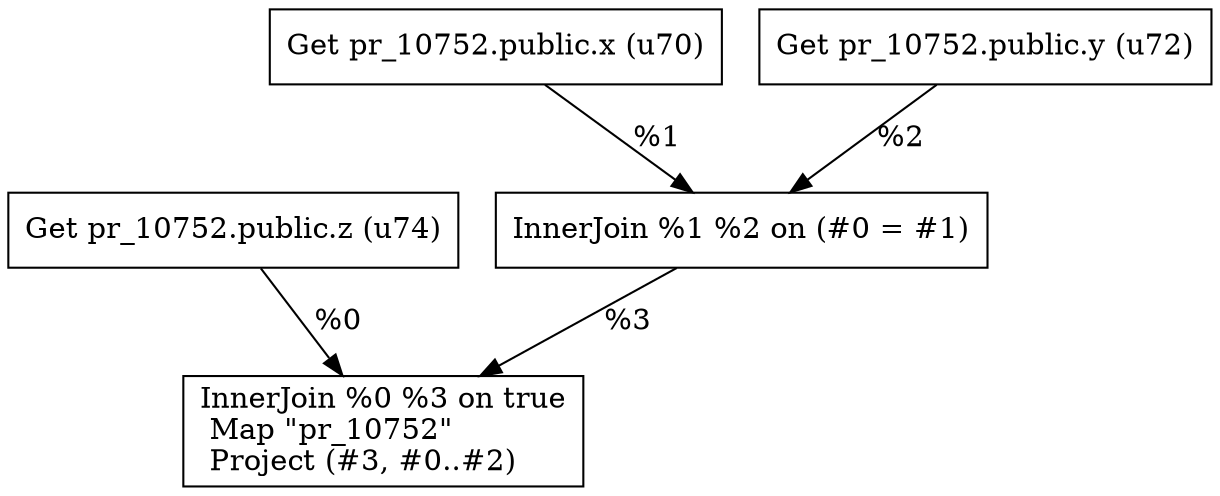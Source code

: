 digraph G {
    node0 [shape = record, label=" Get pr_10752.public.z (u74)\l"]
    node1 [shape = record, label=" Get pr_10752.public.x (u70)\l"]
    node2 [shape = record, label=" Get pr_10752.public.y (u72)\l"]
    node3 [shape = record, label=" InnerJoin %1 %2 on (#0 = #1)\l"]
    node4 [shape = record, label=" InnerJoin %0 %3 on true\l Map \"pr_10752\"\l Project (#3, #0..#2)\l"]
    node2 -> node3 [label = "%2\l"]
    node1 -> node3 [label = "%1\l"]
    node0 -> node4 [label = "%0\l"]
    node3 -> node4 [label = "%3\l"]
}
